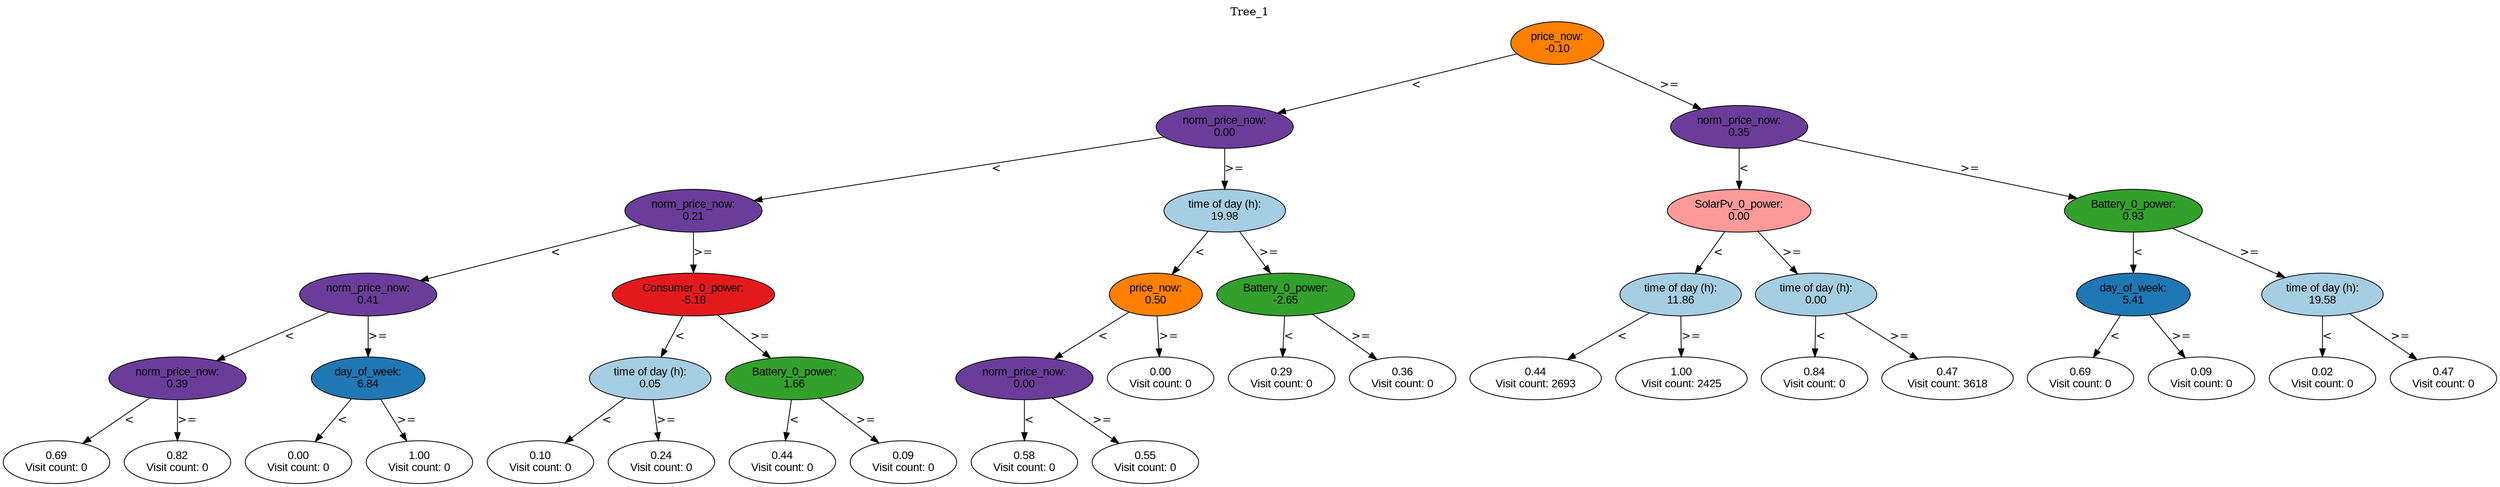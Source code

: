 digraph BST {
    node [fontname="Arial" style=filled colorscheme=paired12];
    0 [ label = "price_now:
-0.10" fillcolor=8];
    1 [ label = "norm_price_now:
0.00" fillcolor=10];
    2 [ label = "norm_price_now:
0.21" fillcolor=10];
    3 [ label = "norm_price_now:
0.41" fillcolor=10];
    4 [ label = "norm_price_now:
0.39" fillcolor=10];
    5 [ label = "0.69
Visit count: 0" fillcolor=white];
    6 [ label = "0.82
Visit count: 0" fillcolor=white];
    7 [ label = "day_of_week:
6.84" fillcolor=2];
    8 [ label = "0.00
Visit count: 0" fillcolor=white];
    9 [ label = "1.00
Visit count: 0" fillcolor=white];
    10 [ label = "Consumer_0_power:
-5.18" fillcolor=6];
    11 [ label = "time of day (h):
0.05" fillcolor=1];
    12 [ label = "0.10
Visit count: 0" fillcolor=white];
    13 [ label = "0.24
Visit count: 0" fillcolor=white];
    14 [ label = "Battery_0_power:
1.66" fillcolor=4];
    15 [ label = "0.44
Visit count: 0" fillcolor=white];
    16 [ label = "0.09
Visit count: 0" fillcolor=white];
    17 [ label = "time of day (h):
19.98" fillcolor=1];
    18 [ label = "price_now:
0.50" fillcolor=8];
    19 [ label = "norm_price_now:
0.00" fillcolor=10];
    20 [ label = "0.58
Visit count: 0" fillcolor=white];
    21 [ label = "0.55
Visit count: 0" fillcolor=white];
    22 [ label = "0.00
Visit count: 0" fillcolor=white];
    23 [ label = "Battery_0_power:
-2.65" fillcolor=4];
    24 [ label = "0.29
Visit count: 0" fillcolor=white];
    25 [ label = "0.36
Visit count: 0" fillcolor=white];
    26 [ label = "norm_price_now:
0.35" fillcolor=10];
    27 [ label = "SolarPv_0_power:
0.00" fillcolor=5];
    28 [ label = "time of day (h):
11.86" fillcolor=1];
    29 [ label = "0.44
Visit count: 2693" fillcolor=white];
    30 [ label = "1.00
Visit count: 2425" fillcolor=white];
    31 [ label = "time of day (h):
0.00" fillcolor=1];
    32 [ label = "0.84
Visit count: 0" fillcolor=white];
    33 [ label = "0.47
Visit count: 3618" fillcolor=white];
    34 [ label = "Battery_0_power:
0.93" fillcolor=4];
    35 [ label = "day_of_week:
5.41" fillcolor=2];
    36 [ label = "0.69
Visit count: 0" fillcolor=white];
    37 [ label = "0.09
Visit count: 0" fillcolor=white];
    38 [ label = "time of day (h):
19.58" fillcolor=1];
    39 [ label = "0.02
Visit count: 0" fillcolor=white];
    40 [ label = "0.47
Visit count: 0" fillcolor=white];

    0  -> 1[ label = "<"];
    0  -> 26[ label = ">="];
    1  -> 2[ label = "<"];
    1  -> 17[ label = ">="];
    2  -> 3[ label = "<"];
    2  -> 10[ label = ">="];
    3  -> 4[ label = "<"];
    3  -> 7[ label = ">="];
    4  -> 5[ label = "<"];
    4  -> 6[ label = ">="];
    7  -> 8[ label = "<"];
    7  -> 9[ label = ">="];
    10  -> 11[ label = "<"];
    10  -> 14[ label = ">="];
    11  -> 12[ label = "<"];
    11  -> 13[ label = ">="];
    14  -> 15[ label = "<"];
    14  -> 16[ label = ">="];
    17  -> 18[ label = "<"];
    17  -> 23[ label = ">="];
    18  -> 19[ label = "<"];
    18  -> 22[ label = ">="];
    19  -> 20[ label = "<"];
    19  -> 21[ label = ">="];
    23  -> 24[ label = "<"];
    23  -> 25[ label = ">="];
    26  -> 27[ label = "<"];
    26  -> 34[ label = ">="];
    27  -> 28[ label = "<"];
    27  -> 31[ label = ">="];
    28  -> 29[ label = "<"];
    28  -> 30[ label = ">="];
    31  -> 32[ label = "<"];
    31  -> 33[ label = ">="];
    34  -> 35[ label = "<"];
    34  -> 38[ label = ">="];
    35  -> 36[ label = "<"];
    35  -> 37[ label = ">="];
    38  -> 39[ label = "<"];
    38  -> 40[ label = ">="];

    labelloc="t";
    label="Tree_1";
}